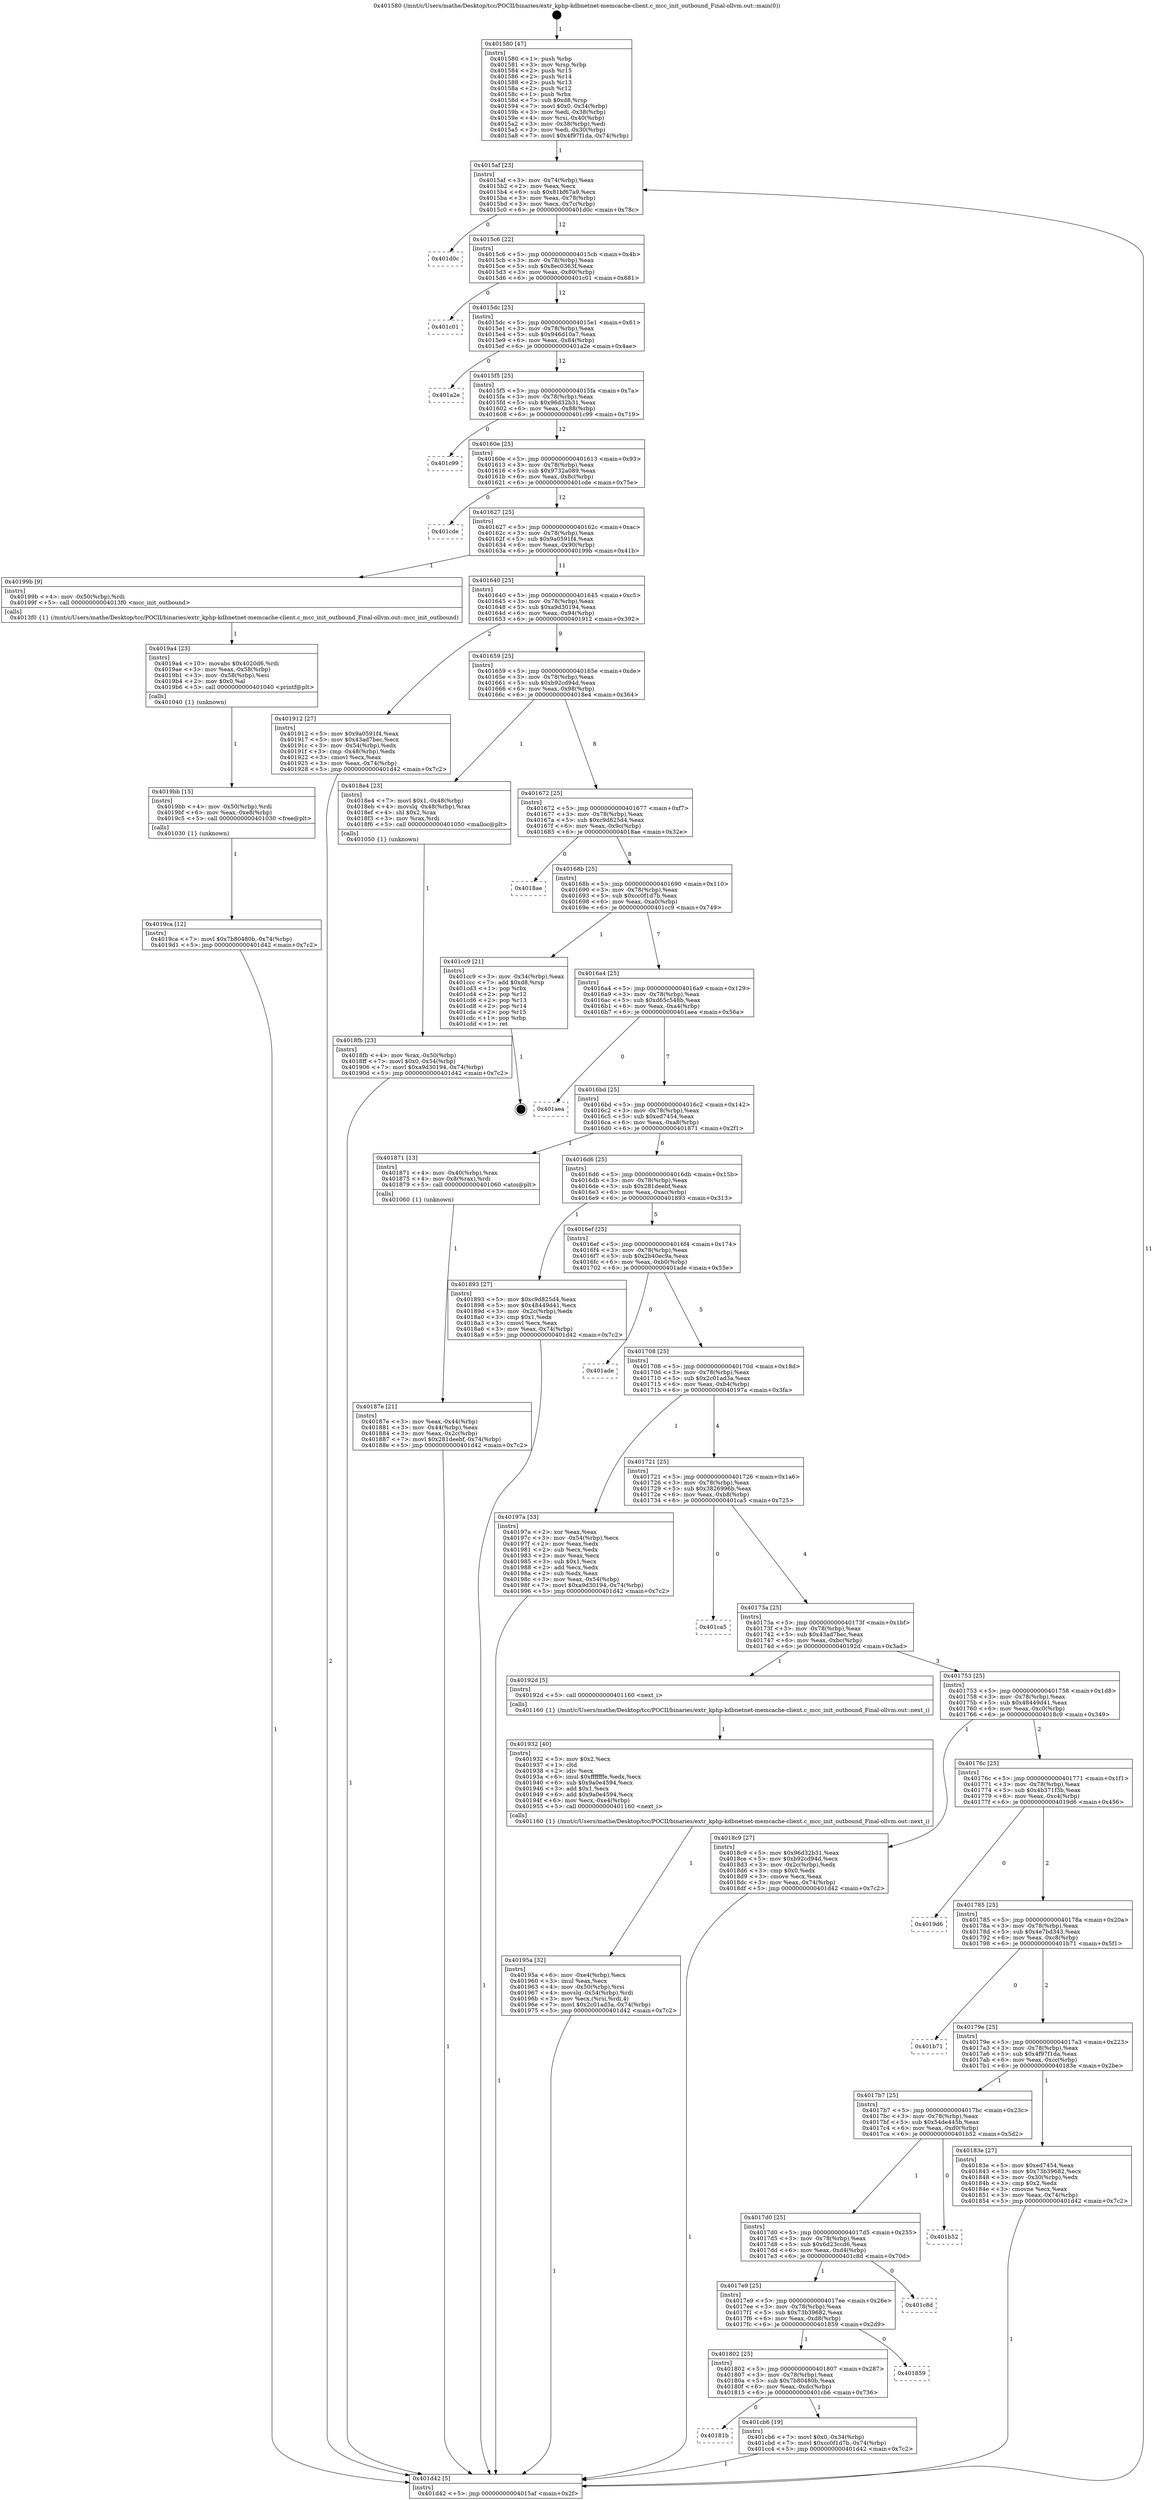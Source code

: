 digraph "0x401580" {
  label = "0x401580 (/mnt/c/Users/mathe/Desktop/tcc/POCII/binaries/extr_kphp-kdbnetnet-memcache-client.c_mcc_init_outbound_Final-ollvm.out::main(0))"
  labelloc = "t"
  node[shape=record]

  Entry [label="",width=0.3,height=0.3,shape=circle,fillcolor=black,style=filled]
  "0x4015af" [label="{
     0x4015af [23]\l
     | [instrs]\l
     &nbsp;&nbsp;0x4015af \<+3\>: mov -0x74(%rbp),%eax\l
     &nbsp;&nbsp;0x4015b2 \<+2\>: mov %eax,%ecx\l
     &nbsp;&nbsp;0x4015b4 \<+6\>: sub $0x81bf67a9,%ecx\l
     &nbsp;&nbsp;0x4015ba \<+3\>: mov %eax,-0x78(%rbp)\l
     &nbsp;&nbsp;0x4015bd \<+3\>: mov %ecx,-0x7c(%rbp)\l
     &nbsp;&nbsp;0x4015c0 \<+6\>: je 0000000000401d0c \<main+0x78c\>\l
  }"]
  "0x401d0c" [label="{
     0x401d0c\l
  }", style=dashed]
  "0x4015c6" [label="{
     0x4015c6 [22]\l
     | [instrs]\l
     &nbsp;&nbsp;0x4015c6 \<+5\>: jmp 00000000004015cb \<main+0x4b\>\l
     &nbsp;&nbsp;0x4015cb \<+3\>: mov -0x78(%rbp),%eax\l
     &nbsp;&nbsp;0x4015ce \<+5\>: sub $0x8ec0363f,%eax\l
     &nbsp;&nbsp;0x4015d3 \<+3\>: mov %eax,-0x80(%rbp)\l
     &nbsp;&nbsp;0x4015d6 \<+6\>: je 0000000000401c01 \<main+0x681\>\l
  }"]
  Exit [label="",width=0.3,height=0.3,shape=circle,fillcolor=black,style=filled,peripheries=2]
  "0x401c01" [label="{
     0x401c01\l
  }", style=dashed]
  "0x4015dc" [label="{
     0x4015dc [25]\l
     | [instrs]\l
     &nbsp;&nbsp;0x4015dc \<+5\>: jmp 00000000004015e1 \<main+0x61\>\l
     &nbsp;&nbsp;0x4015e1 \<+3\>: mov -0x78(%rbp),%eax\l
     &nbsp;&nbsp;0x4015e4 \<+5\>: sub $0x946d10a7,%eax\l
     &nbsp;&nbsp;0x4015e9 \<+6\>: mov %eax,-0x84(%rbp)\l
     &nbsp;&nbsp;0x4015ef \<+6\>: je 0000000000401a2e \<main+0x4ae\>\l
  }"]
  "0x40181b" [label="{
     0x40181b\l
  }", style=dashed]
  "0x401a2e" [label="{
     0x401a2e\l
  }", style=dashed]
  "0x4015f5" [label="{
     0x4015f5 [25]\l
     | [instrs]\l
     &nbsp;&nbsp;0x4015f5 \<+5\>: jmp 00000000004015fa \<main+0x7a\>\l
     &nbsp;&nbsp;0x4015fa \<+3\>: mov -0x78(%rbp),%eax\l
     &nbsp;&nbsp;0x4015fd \<+5\>: sub $0x96d32b31,%eax\l
     &nbsp;&nbsp;0x401602 \<+6\>: mov %eax,-0x88(%rbp)\l
     &nbsp;&nbsp;0x401608 \<+6\>: je 0000000000401c99 \<main+0x719\>\l
  }"]
  "0x401cb6" [label="{
     0x401cb6 [19]\l
     | [instrs]\l
     &nbsp;&nbsp;0x401cb6 \<+7\>: movl $0x0,-0x34(%rbp)\l
     &nbsp;&nbsp;0x401cbd \<+7\>: movl $0xcc0f1d7b,-0x74(%rbp)\l
     &nbsp;&nbsp;0x401cc4 \<+5\>: jmp 0000000000401d42 \<main+0x7c2\>\l
  }"]
  "0x401c99" [label="{
     0x401c99\l
  }", style=dashed]
  "0x40160e" [label="{
     0x40160e [25]\l
     | [instrs]\l
     &nbsp;&nbsp;0x40160e \<+5\>: jmp 0000000000401613 \<main+0x93\>\l
     &nbsp;&nbsp;0x401613 \<+3\>: mov -0x78(%rbp),%eax\l
     &nbsp;&nbsp;0x401616 \<+5\>: sub $0x9732a089,%eax\l
     &nbsp;&nbsp;0x40161b \<+6\>: mov %eax,-0x8c(%rbp)\l
     &nbsp;&nbsp;0x401621 \<+6\>: je 0000000000401cde \<main+0x75e\>\l
  }"]
  "0x401802" [label="{
     0x401802 [25]\l
     | [instrs]\l
     &nbsp;&nbsp;0x401802 \<+5\>: jmp 0000000000401807 \<main+0x287\>\l
     &nbsp;&nbsp;0x401807 \<+3\>: mov -0x78(%rbp),%eax\l
     &nbsp;&nbsp;0x40180a \<+5\>: sub $0x7b80480b,%eax\l
     &nbsp;&nbsp;0x40180f \<+6\>: mov %eax,-0xdc(%rbp)\l
     &nbsp;&nbsp;0x401815 \<+6\>: je 0000000000401cb6 \<main+0x736\>\l
  }"]
  "0x401cde" [label="{
     0x401cde\l
  }", style=dashed]
  "0x401627" [label="{
     0x401627 [25]\l
     | [instrs]\l
     &nbsp;&nbsp;0x401627 \<+5\>: jmp 000000000040162c \<main+0xac\>\l
     &nbsp;&nbsp;0x40162c \<+3\>: mov -0x78(%rbp),%eax\l
     &nbsp;&nbsp;0x40162f \<+5\>: sub $0x9a0591f4,%eax\l
     &nbsp;&nbsp;0x401634 \<+6\>: mov %eax,-0x90(%rbp)\l
     &nbsp;&nbsp;0x40163a \<+6\>: je 000000000040199b \<main+0x41b\>\l
  }"]
  "0x401859" [label="{
     0x401859\l
  }", style=dashed]
  "0x40199b" [label="{
     0x40199b [9]\l
     | [instrs]\l
     &nbsp;&nbsp;0x40199b \<+4\>: mov -0x50(%rbp),%rdi\l
     &nbsp;&nbsp;0x40199f \<+5\>: call 00000000004013f0 \<mcc_init_outbound\>\l
     | [calls]\l
     &nbsp;&nbsp;0x4013f0 \{1\} (/mnt/c/Users/mathe/Desktop/tcc/POCII/binaries/extr_kphp-kdbnetnet-memcache-client.c_mcc_init_outbound_Final-ollvm.out::mcc_init_outbound)\l
  }"]
  "0x401640" [label="{
     0x401640 [25]\l
     | [instrs]\l
     &nbsp;&nbsp;0x401640 \<+5\>: jmp 0000000000401645 \<main+0xc5\>\l
     &nbsp;&nbsp;0x401645 \<+3\>: mov -0x78(%rbp),%eax\l
     &nbsp;&nbsp;0x401648 \<+5\>: sub $0xa9d30194,%eax\l
     &nbsp;&nbsp;0x40164d \<+6\>: mov %eax,-0x94(%rbp)\l
     &nbsp;&nbsp;0x401653 \<+6\>: je 0000000000401912 \<main+0x392\>\l
  }"]
  "0x4017e9" [label="{
     0x4017e9 [25]\l
     | [instrs]\l
     &nbsp;&nbsp;0x4017e9 \<+5\>: jmp 00000000004017ee \<main+0x26e\>\l
     &nbsp;&nbsp;0x4017ee \<+3\>: mov -0x78(%rbp),%eax\l
     &nbsp;&nbsp;0x4017f1 \<+5\>: sub $0x73b39682,%eax\l
     &nbsp;&nbsp;0x4017f6 \<+6\>: mov %eax,-0xd8(%rbp)\l
     &nbsp;&nbsp;0x4017fc \<+6\>: je 0000000000401859 \<main+0x2d9\>\l
  }"]
  "0x401912" [label="{
     0x401912 [27]\l
     | [instrs]\l
     &nbsp;&nbsp;0x401912 \<+5\>: mov $0x9a0591f4,%eax\l
     &nbsp;&nbsp;0x401917 \<+5\>: mov $0x43ad7bec,%ecx\l
     &nbsp;&nbsp;0x40191c \<+3\>: mov -0x54(%rbp),%edx\l
     &nbsp;&nbsp;0x40191f \<+3\>: cmp -0x48(%rbp),%edx\l
     &nbsp;&nbsp;0x401922 \<+3\>: cmovl %ecx,%eax\l
     &nbsp;&nbsp;0x401925 \<+3\>: mov %eax,-0x74(%rbp)\l
     &nbsp;&nbsp;0x401928 \<+5\>: jmp 0000000000401d42 \<main+0x7c2\>\l
  }"]
  "0x401659" [label="{
     0x401659 [25]\l
     | [instrs]\l
     &nbsp;&nbsp;0x401659 \<+5\>: jmp 000000000040165e \<main+0xde\>\l
     &nbsp;&nbsp;0x40165e \<+3\>: mov -0x78(%rbp),%eax\l
     &nbsp;&nbsp;0x401661 \<+5\>: sub $0xb92cd94d,%eax\l
     &nbsp;&nbsp;0x401666 \<+6\>: mov %eax,-0x98(%rbp)\l
     &nbsp;&nbsp;0x40166c \<+6\>: je 00000000004018e4 \<main+0x364\>\l
  }"]
  "0x401c8d" [label="{
     0x401c8d\l
  }", style=dashed]
  "0x4018e4" [label="{
     0x4018e4 [23]\l
     | [instrs]\l
     &nbsp;&nbsp;0x4018e4 \<+7\>: movl $0x1,-0x48(%rbp)\l
     &nbsp;&nbsp;0x4018eb \<+4\>: movslq -0x48(%rbp),%rax\l
     &nbsp;&nbsp;0x4018ef \<+4\>: shl $0x2,%rax\l
     &nbsp;&nbsp;0x4018f3 \<+3\>: mov %rax,%rdi\l
     &nbsp;&nbsp;0x4018f6 \<+5\>: call 0000000000401050 \<malloc@plt\>\l
     | [calls]\l
     &nbsp;&nbsp;0x401050 \{1\} (unknown)\l
  }"]
  "0x401672" [label="{
     0x401672 [25]\l
     | [instrs]\l
     &nbsp;&nbsp;0x401672 \<+5\>: jmp 0000000000401677 \<main+0xf7\>\l
     &nbsp;&nbsp;0x401677 \<+3\>: mov -0x78(%rbp),%eax\l
     &nbsp;&nbsp;0x40167a \<+5\>: sub $0xc9d825d4,%eax\l
     &nbsp;&nbsp;0x40167f \<+6\>: mov %eax,-0x9c(%rbp)\l
     &nbsp;&nbsp;0x401685 \<+6\>: je 00000000004018ae \<main+0x32e\>\l
  }"]
  "0x4017d0" [label="{
     0x4017d0 [25]\l
     | [instrs]\l
     &nbsp;&nbsp;0x4017d0 \<+5\>: jmp 00000000004017d5 \<main+0x255\>\l
     &nbsp;&nbsp;0x4017d5 \<+3\>: mov -0x78(%rbp),%eax\l
     &nbsp;&nbsp;0x4017d8 \<+5\>: sub $0x6d23ccd6,%eax\l
     &nbsp;&nbsp;0x4017dd \<+6\>: mov %eax,-0xd4(%rbp)\l
     &nbsp;&nbsp;0x4017e3 \<+6\>: je 0000000000401c8d \<main+0x70d\>\l
  }"]
  "0x4018ae" [label="{
     0x4018ae\l
  }", style=dashed]
  "0x40168b" [label="{
     0x40168b [25]\l
     | [instrs]\l
     &nbsp;&nbsp;0x40168b \<+5\>: jmp 0000000000401690 \<main+0x110\>\l
     &nbsp;&nbsp;0x401690 \<+3\>: mov -0x78(%rbp),%eax\l
     &nbsp;&nbsp;0x401693 \<+5\>: sub $0xcc0f1d7b,%eax\l
     &nbsp;&nbsp;0x401698 \<+6\>: mov %eax,-0xa0(%rbp)\l
     &nbsp;&nbsp;0x40169e \<+6\>: je 0000000000401cc9 \<main+0x749\>\l
  }"]
  "0x401b52" [label="{
     0x401b52\l
  }", style=dashed]
  "0x401cc9" [label="{
     0x401cc9 [21]\l
     | [instrs]\l
     &nbsp;&nbsp;0x401cc9 \<+3\>: mov -0x34(%rbp),%eax\l
     &nbsp;&nbsp;0x401ccc \<+7\>: add $0xd8,%rsp\l
     &nbsp;&nbsp;0x401cd3 \<+1\>: pop %rbx\l
     &nbsp;&nbsp;0x401cd4 \<+2\>: pop %r12\l
     &nbsp;&nbsp;0x401cd6 \<+2\>: pop %r13\l
     &nbsp;&nbsp;0x401cd8 \<+2\>: pop %r14\l
     &nbsp;&nbsp;0x401cda \<+2\>: pop %r15\l
     &nbsp;&nbsp;0x401cdc \<+1\>: pop %rbp\l
     &nbsp;&nbsp;0x401cdd \<+1\>: ret\l
  }"]
  "0x4016a4" [label="{
     0x4016a4 [25]\l
     | [instrs]\l
     &nbsp;&nbsp;0x4016a4 \<+5\>: jmp 00000000004016a9 \<main+0x129\>\l
     &nbsp;&nbsp;0x4016a9 \<+3\>: mov -0x78(%rbp),%eax\l
     &nbsp;&nbsp;0x4016ac \<+5\>: sub $0xd65c548b,%eax\l
     &nbsp;&nbsp;0x4016b1 \<+6\>: mov %eax,-0xa4(%rbp)\l
     &nbsp;&nbsp;0x4016b7 \<+6\>: je 0000000000401aea \<main+0x56a\>\l
  }"]
  "0x4019ca" [label="{
     0x4019ca [12]\l
     | [instrs]\l
     &nbsp;&nbsp;0x4019ca \<+7\>: movl $0x7b80480b,-0x74(%rbp)\l
     &nbsp;&nbsp;0x4019d1 \<+5\>: jmp 0000000000401d42 \<main+0x7c2\>\l
  }"]
  "0x401aea" [label="{
     0x401aea\l
  }", style=dashed]
  "0x4016bd" [label="{
     0x4016bd [25]\l
     | [instrs]\l
     &nbsp;&nbsp;0x4016bd \<+5\>: jmp 00000000004016c2 \<main+0x142\>\l
     &nbsp;&nbsp;0x4016c2 \<+3\>: mov -0x78(%rbp),%eax\l
     &nbsp;&nbsp;0x4016c5 \<+5\>: sub $0xed7454,%eax\l
     &nbsp;&nbsp;0x4016ca \<+6\>: mov %eax,-0xa8(%rbp)\l
     &nbsp;&nbsp;0x4016d0 \<+6\>: je 0000000000401871 \<main+0x2f1\>\l
  }"]
  "0x4019bb" [label="{
     0x4019bb [15]\l
     | [instrs]\l
     &nbsp;&nbsp;0x4019bb \<+4\>: mov -0x50(%rbp),%rdi\l
     &nbsp;&nbsp;0x4019bf \<+6\>: mov %eax,-0xe8(%rbp)\l
     &nbsp;&nbsp;0x4019c5 \<+5\>: call 0000000000401030 \<free@plt\>\l
     | [calls]\l
     &nbsp;&nbsp;0x401030 \{1\} (unknown)\l
  }"]
  "0x401871" [label="{
     0x401871 [13]\l
     | [instrs]\l
     &nbsp;&nbsp;0x401871 \<+4\>: mov -0x40(%rbp),%rax\l
     &nbsp;&nbsp;0x401875 \<+4\>: mov 0x8(%rax),%rdi\l
     &nbsp;&nbsp;0x401879 \<+5\>: call 0000000000401060 \<atoi@plt\>\l
     | [calls]\l
     &nbsp;&nbsp;0x401060 \{1\} (unknown)\l
  }"]
  "0x4016d6" [label="{
     0x4016d6 [25]\l
     | [instrs]\l
     &nbsp;&nbsp;0x4016d6 \<+5\>: jmp 00000000004016db \<main+0x15b\>\l
     &nbsp;&nbsp;0x4016db \<+3\>: mov -0x78(%rbp),%eax\l
     &nbsp;&nbsp;0x4016de \<+5\>: sub $0x281deebf,%eax\l
     &nbsp;&nbsp;0x4016e3 \<+6\>: mov %eax,-0xac(%rbp)\l
     &nbsp;&nbsp;0x4016e9 \<+6\>: je 0000000000401893 \<main+0x313\>\l
  }"]
  "0x4019a4" [label="{
     0x4019a4 [23]\l
     | [instrs]\l
     &nbsp;&nbsp;0x4019a4 \<+10\>: movabs $0x4020d6,%rdi\l
     &nbsp;&nbsp;0x4019ae \<+3\>: mov %eax,-0x58(%rbp)\l
     &nbsp;&nbsp;0x4019b1 \<+3\>: mov -0x58(%rbp),%esi\l
     &nbsp;&nbsp;0x4019b4 \<+2\>: mov $0x0,%al\l
     &nbsp;&nbsp;0x4019b6 \<+5\>: call 0000000000401040 \<printf@plt\>\l
     | [calls]\l
     &nbsp;&nbsp;0x401040 \{1\} (unknown)\l
  }"]
  "0x401893" [label="{
     0x401893 [27]\l
     | [instrs]\l
     &nbsp;&nbsp;0x401893 \<+5\>: mov $0xc9d825d4,%eax\l
     &nbsp;&nbsp;0x401898 \<+5\>: mov $0x48449d41,%ecx\l
     &nbsp;&nbsp;0x40189d \<+3\>: mov -0x2c(%rbp),%edx\l
     &nbsp;&nbsp;0x4018a0 \<+3\>: cmp $0x1,%edx\l
     &nbsp;&nbsp;0x4018a3 \<+3\>: cmovl %ecx,%eax\l
     &nbsp;&nbsp;0x4018a6 \<+3\>: mov %eax,-0x74(%rbp)\l
     &nbsp;&nbsp;0x4018a9 \<+5\>: jmp 0000000000401d42 \<main+0x7c2\>\l
  }"]
  "0x4016ef" [label="{
     0x4016ef [25]\l
     | [instrs]\l
     &nbsp;&nbsp;0x4016ef \<+5\>: jmp 00000000004016f4 \<main+0x174\>\l
     &nbsp;&nbsp;0x4016f4 \<+3\>: mov -0x78(%rbp),%eax\l
     &nbsp;&nbsp;0x4016f7 \<+5\>: sub $0x2b40ec9a,%eax\l
     &nbsp;&nbsp;0x4016fc \<+6\>: mov %eax,-0xb0(%rbp)\l
     &nbsp;&nbsp;0x401702 \<+6\>: je 0000000000401ade \<main+0x55e\>\l
  }"]
  "0x40195a" [label="{
     0x40195a [32]\l
     | [instrs]\l
     &nbsp;&nbsp;0x40195a \<+6\>: mov -0xe4(%rbp),%ecx\l
     &nbsp;&nbsp;0x401960 \<+3\>: imul %eax,%ecx\l
     &nbsp;&nbsp;0x401963 \<+4\>: mov -0x50(%rbp),%rsi\l
     &nbsp;&nbsp;0x401967 \<+4\>: movslq -0x54(%rbp),%rdi\l
     &nbsp;&nbsp;0x40196b \<+3\>: mov %ecx,(%rsi,%rdi,4)\l
     &nbsp;&nbsp;0x40196e \<+7\>: movl $0x2c01ad3a,-0x74(%rbp)\l
     &nbsp;&nbsp;0x401975 \<+5\>: jmp 0000000000401d42 \<main+0x7c2\>\l
  }"]
  "0x401ade" [label="{
     0x401ade\l
  }", style=dashed]
  "0x401708" [label="{
     0x401708 [25]\l
     | [instrs]\l
     &nbsp;&nbsp;0x401708 \<+5\>: jmp 000000000040170d \<main+0x18d\>\l
     &nbsp;&nbsp;0x40170d \<+3\>: mov -0x78(%rbp),%eax\l
     &nbsp;&nbsp;0x401710 \<+5\>: sub $0x2c01ad3a,%eax\l
     &nbsp;&nbsp;0x401715 \<+6\>: mov %eax,-0xb4(%rbp)\l
     &nbsp;&nbsp;0x40171b \<+6\>: je 000000000040197a \<main+0x3fa\>\l
  }"]
  "0x401932" [label="{
     0x401932 [40]\l
     | [instrs]\l
     &nbsp;&nbsp;0x401932 \<+5\>: mov $0x2,%ecx\l
     &nbsp;&nbsp;0x401937 \<+1\>: cltd\l
     &nbsp;&nbsp;0x401938 \<+2\>: idiv %ecx\l
     &nbsp;&nbsp;0x40193a \<+6\>: imul $0xfffffffe,%edx,%ecx\l
     &nbsp;&nbsp;0x401940 \<+6\>: sub $0x9a0e4594,%ecx\l
     &nbsp;&nbsp;0x401946 \<+3\>: add $0x1,%ecx\l
     &nbsp;&nbsp;0x401949 \<+6\>: add $0x9a0e4594,%ecx\l
     &nbsp;&nbsp;0x40194f \<+6\>: mov %ecx,-0xe4(%rbp)\l
     &nbsp;&nbsp;0x401955 \<+5\>: call 0000000000401160 \<next_i\>\l
     | [calls]\l
     &nbsp;&nbsp;0x401160 \{1\} (/mnt/c/Users/mathe/Desktop/tcc/POCII/binaries/extr_kphp-kdbnetnet-memcache-client.c_mcc_init_outbound_Final-ollvm.out::next_i)\l
  }"]
  "0x40197a" [label="{
     0x40197a [33]\l
     | [instrs]\l
     &nbsp;&nbsp;0x40197a \<+2\>: xor %eax,%eax\l
     &nbsp;&nbsp;0x40197c \<+3\>: mov -0x54(%rbp),%ecx\l
     &nbsp;&nbsp;0x40197f \<+2\>: mov %eax,%edx\l
     &nbsp;&nbsp;0x401981 \<+2\>: sub %ecx,%edx\l
     &nbsp;&nbsp;0x401983 \<+2\>: mov %eax,%ecx\l
     &nbsp;&nbsp;0x401985 \<+3\>: sub $0x1,%ecx\l
     &nbsp;&nbsp;0x401988 \<+2\>: add %ecx,%edx\l
     &nbsp;&nbsp;0x40198a \<+2\>: sub %edx,%eax\l
     &nbsp;&nbsp;0x40198c \<+3\>: mov %eax,-0x54(%rbp)\l
     &nbsp;&nbsp;0x40198f \<+7\>: movl $0xa9d30194,-0x74(%rbp)\l
     &nbsp;&nbsp;0x401996 \<+5\>: jmp 0000000000401d42 \<main+0x7c2\>\l
  }"]
  "0x401721" [label="{
     0x401721 [25]\l
     | [instrs]\l
     &nbsp;&nbsp;0x401721 \<+5\>: jmp 0000000000401726 \<main+0x1a6\>\l
     &nbsp;&nbsp;0x401726 \<+3\>: mov -0x78(%rbp),%eax\l
     &nbsp;&nbsp;0x401729 \<+5\>: sub $0x3826996b,%eax\l
     &nbsp;&nbsp;0x40172e \<+6\>: mov %eax,-0xb8(%rbp)\l
     &nbsp;&nbsp;0x401734 \<+6\>: je 0000000000401ca5 \<main+0x725\>\l
  }"]
  "0x4018fb" [label="{
     0x4018fb [23]\l
     | [instrs]\l
     &nbsp;&nbsp;0x4018fb \<+4\>: mov %rax,-0x50(%rbp)\l
     &nbsp;&nbsp;0x4018ff \<+7\>: movl $0x0,-0x54(%rbp)\l
     &nbsp;&nbsp;0x401906 \<+7\>: movl $0xa9d30194,-0x74(%rbp)\l
     &nbsp;&nbsp;0x40190d \<+5\>: jmp 0000000000401d42 \<main+0x7c2\>\l
  }"]
  "0x401ca5" [label="{
     0x401ca5\l
  }", style=dashed]
  "0x40173a" [label="{
     0x40173a [25]\l
     | [instrs]\l
     &nbsp;&nbsp;0x40173a \<+5\>: jmp 000000000040173f \<main+0x1bf\>\l
     &nbsp;&nbsp;0x40173f \<+3\>: mov -0x78(%rbp),%eax\l
     &nbsp;&nbsp;0x401742 \<+5\>: sub $0x43ad7bec,%eax\l
     &nbsp;&nbsp;0x401747 \<+6\>: mov %eax,-0xbc(%rbp)\l
     &nbsp;&nbsp;0x40174d \<+6\>: je 000000000040192d \<main+0x3ad\>\l
  }"]
  "0x40187e" [label="{
     0x40187e [21]\l
     | [instrs]\l
     &nbsp;&nbsp;0x40187e \<+3\>: mov %eax,-0x44(%rbp)\l
     &nbsp;&nbsp;0x401881 \<+3\>: mov -0x44(%rbp),%eax\l
     &nbsp;&nbsp;0x401884 \<+3\>: mov %eax,-0x2c(%rbp)\l
     &nbsp;&nbsp;0x401887 \<+7\>: movl $0x281deebf,-0x74(%rbp)\l
     &nbsp;&nbsp;0x40188e \<+5\>: jmp 0000000000401d42 \<main+0x7c2\>\l
  }"]
  "0x40192d" [label="{
     0x40192d [5]\l
     | [instrs]\l
     &nbsp;&nbsp;0x40192d \<+5\>: call 0000000000401160 \<next_i\>\l
     | [calls]\l
     &nbsp;&nbsp;0x401160 \{1\} (/mnt/c/Users/mathe/Desktop/tcc/POCII/binaries/extr_kphp-kdbnetnet-memcache-client.c_mcc_init_outbound_Final-ollvm.out::next_i)\l
  }"]
  "0x401753" [label="{
     0x401753 [25]\l
     | [instrs]\l
     &nbsp;&nbsp;0x401753 \<+5\>: jmp 0000000000401758 \<main+0x1d8\>\l
     &nbsp;&nbsp;0x401758 \<+3\>: mov -0x78(%rbp),%eax\l
     &nbsp;&nbsp;0x40175b \<+5\>: sub $0x48449d41,%eax\l
     &nbsp;&nbsp;0x401760 \<+6\>: mov %eax,-0xc0(%rbp)\l
     &nbsp;&nbsp;0x401766 \<+6\>: je 00000000004018c9 \<main+0x349\>\l
  }"]
  "0x401580" [label="{
     0x401580 [47]\l
     | [instrs]\l
     &nbsp;&nbsp;0x401580 \<+1\>: push %rbp\l
     &nbsp;&nbsp;0x401581 \<+3\>: mov %rsp,%rbp\l
     &nbsp;&nbsp;0x401584 \<+2\>: push %r15\l
     &nbsp;&nbsp;0x401586 \<+2\>: push %r14\l
     &nbsp;&nbsp;0x401588 \<+2\>: push %r13\l
     &nbsp;&nbsp;0x40158a \<+2\>: push %r12\l
     &nbsp;&nbsp;0x40158c \<+1\>: push %rbx\l
     &nbsp;&nbsp;0x40158d \<+7\>: sub $0xd8,%rsp\l
     &nbsp;&nbsp;0x401594 \<+7\>: movl $0x0,-0x34(%rbp)\l
     &nbsp;&nbsp;0x40159b \<+3\>: mov %edi,-0x38(%rbp)\l
     &nbsp;&nbsp;0x40159e \<+4\>: mov %rsi,-0x40(%rbp)\l
     &nbsp;&nbsp;0x4015a2 \<+3\>: mov -0x38(%rbp),%edi\l
     &nbsp;&nbsp;0x4015a5 \<+3\>: mov %edi,-0x30(%rbp)\l
     &nbsp;&nbsp;0x4015a8 \<+7\>: movl $0x4f97f1da,-0x74(%rbp)\l
  }"]
  "0x4018c9" [label="{
     0x4018c9 [27]\l
     | [instrs]\l
     &nbsp;&nbsp;0x4018c9 \<+5\>: mov $0x96d32b31,%eax\l
     &nbsp;&nbsp;0x4018ce \<+5\>: mov $0xb92cd94d,%ecx\l
     &nbsp;&nbsp;0x4018d3 \<+3\>: mov -0x2c(%rbp),%edx\l
     &nbsp;&nbsp;0x4018d6 \<+3\>: cmp $0x0,%edx\l
     &nbsp;&nbsp;0x4018d9 \<+3\>: cmove %ecx,%eax\l
     &nbsp;&nbsp;0x4018dc \<+3\>: mov %eax,-0x74(%rbp)\l
     &nbsp;&nbsp;0x4018df \<+5\>: jmp 0000000000401d42 \<main+0x7c2\>\l
  }"]
  "0x40176c" [label="{
     0x40176c [25]\l
     | [instrs]\l
     &nbsp;&nbsp;0x40176c \<+5\>: jmp 0000000000401771 \<main+0x1f1\>\l
     &nbsp;&nbsp;0x401771 \<+3\>: mov -0x78(%rbp),%eax\l
     &nbsp;&nbsp;0x401774 \<+5\>: sub $0x4b371f3b,%eax\l
     &nbsp;&nbsp;0x401779 \<+6\>: mov %eax,-0xc4(%rbp)\l
     &nbsp;&nbsp;0x40177f \<+6\>: je 00000000004019d6 \<main+0x456\>\l
  }"]
  "0x401d42" [label="{
     0x401d42 [5]\l
     | [instrs]\l
     &nbsp;&nbsp;0x401d42 \<+5\>: jmp 00000000004015af \<main+0x2f\>\l
  }"]
  "0x4019d6" [label="{
     0x4019d6\l
  }", style=dashed]
  "0x401785" [label="{
     0x401785 [25]\l
     | [instrs]\l
     &nbsp;&nbsp;0x401785 \<+5\>: jmp 000000000040178a \<main+0x20a\>\l
     &nbsp;&nbsp;0x40178a \<+3\>: mov -0x78(%rbp),%eax\l
     &nbsp;&nbsp;0x40178d \<+5\>: sub $0x4e7bd343,%eax\l
     &nbsp;&nbsp;0x401792 \<+6\>: mov %eax,-0xc8(%rbp)\l
     &nbsp;&nbsp;0x401798 \<+6\>: je 0000000000401b71 \<main+0x5f1\>\l
  }"]
  "0x4017b7" [label="{
     0x4017b7 [25]\l
     | [instrs]\l
     &nbsp;&nbsp;0x4017b7 \<+5\>: jmp 00000000004017bc \<main+0x23c\>\l
     &nbsp;&nbsp;0x4017bc \<+3\>: mov -0x78(%rbp),%eax\l
     &nbsp;&nbsp;0x4017bf \<+5\>: sub $0x54de445b,%eax\l
     &nbsp;&nbsp;0x4017c4 \<+6\>: mov %eax,-0xd0(%rbp)\l
     &nbsp;&nbsp;0x4017ca \<+6\>: je 0000000000401b52 \<main+0x5d2\>\l
  }"]
  "0x401b71" [label="{
     0x401b71\l
  }", style=dashed]
  "0x40179e" [label="{
     0x40179e [25]\l
     | [instrs]\l
     &nbsp;&nbsp;0x40179e \<+5\>: jmp 00000000004017a3 \<main+0x223\>\l
     &nbsp;&nbsp;0x4017a3 \<+3\>: mov -0x78(%rbp),%eax\l
     &nbsp;&nbsp;0x4017a6 \<+5\>: sub $0x4f97f1da,%eax\l
     &nbsp;&nbsp;0x4017ab \<+6\>: mov %eax,-0xcc(%rbp)\l
     &nbsp;&nbsp;0x4017b1 \<+6\>: je 000000000040183e \<main+0x2be\>\l
  }"]
  "0x40183e" [label="{
     0x40183e [27]\l
     | [instrs]\l
     &nbsp;&nbsp;0x40183e \<+5\>: mov $0xed7454,%eax\l
     &nbsp;&nbsp;0x401843 \<+5\>: mov $0x73b39682,%ecx\l
     &nbsp;&nbsp;0x401848 \<+3\>: mov -0x30(%rbp),%edx\l
     &nbsp;&nbsp;0x40184b \<+3\>: cmp $0x2,%edx\l
     &nbsp;&nbsp;0x40184e \<+3\>: cmovne %ecx,%eax\l
     &nbsp;&nbsp;0x401851 \<+3\>: mov %eax,-0x74(%rbp)\l
     &nbsp;&nbsp;0x401854 \<+5\>: jmp 0000000000401d42 \<main+0x7c2\>\l
  }"]
  Entry -> "0x401580" [label=" 1"]
  "0x4015af" -> "0x401d0c" [label=" 0"]
  "0x4015af" -> "0x4015c6" [label=" 12"]
  "0x401cc9" -> Exit [label=" 1"]
  "0x4015c6" -> "0x401c01" [label=" 0"]
  "0x4015c6" -> "0x4015dc" [label=" 12"]
  "0x401cb6" -> "0x401d42" [label=" 1"]
  "0x4015dc" -> "0x401a2e" [label=" 0"]
  "0x4015dc" -> "0x4015f5" [label=" 12"]
  "0x401802" -> "0x40181b" [label=" 0"]
  "0x4015f5" -> "0x401c99" [label=" 0"]
  "0x4015f5" -> "0x40160e" [label=" 12"]
  "0x401802" -> "0x401cb6" [label=" 1"]
  "0x40160e" -> "0x401cde" [label=" 0"]
  "0x40160e" -> "0x401627" [label=" 12"]
  "0x4017e9" -> "0x401802" [label=" 1"]
  "0x401627" -> "0x40199b" [label=" 1"]
  "0x401627" -> "0x401640" [label=" 11"]
  "0x4017e9" -> "0x401859" [label=" 0"]
  "0x401640" -> "0x401912" [label=" 2"]
  "0x401640" -> "0x401659" [label=" 9"]
  "0x4017d0" -> "0x4017e9" [label=" 1"]
  "0x401659" -> "0x4018e4" [label=" 1"]
  "0x401659" -> "0x401672" [label=" 8"]
  "0x4017d0" -> "0x401c8d" [label=" 0"]
  "0x401672" -> "0x4018ae" [label=" 0"]
  "0x401672" -> "0x40168b" [label=" 8"]
  "0x4017b7" -> "0x4017d0" [label=" 1"]
  "0x40168b" -> "0x401cc9" [label=" 1"]
  "0x40168b" -> "0x4016a4" [label=" 7"]
  "0x4017b7" -> "0x401b52" [label=" 0"]
  "0x4016a4" -> "0x401aea" [label=" 0"]
  "0x4016a4" -> "0x4016bd" [label=" 7"]
  "0x4019ca" -> "0x401d42" [label=" 1"]
  "0x4016bd" -> "0x401871" [label=" 1"]
  "0x4016bd" -> "0x4016d6" [label=" 6"]
  "0x4019bb" -> "0x4019ca" [label=" 1"]
  "0x4016d6" -> "0x401893" [label=" 1"]
  "0x4016d6" -> "0x4016ef" [label=" 5"]
  "0x4019a4" -> "0x4019bb" [label=" 1"]
  "0x4016ef" -> "0x401ade" [label=" 0"]
  "0x4016ef" -> "0x401708" [label=" 5"]
  "0x40199b" -> "0x4019a4" [label=" 1"]
  "0x401708" -> "0x40197a" [label=" 1"]
  "0x401708" -> "0x401721" [label=" 4"]
  "0x40197a" -> "0x401d42" [label=" 1"]
  "0x401721" -> "0x401ca5" [label=" 0"]
  "0x401721" -> "0x40173a" [label=" 4"]
  "0x40195a" -> "0x401d42" [label=" 1"]
  "0x40173a" -> "0x40192d" [label=" 1"]
  "0x40173a" -> "0x401753" [label=" 3"]
  "0x401932" -> "0x40195a" [label=" 1"]
  "0x401753" -> "0x4018c9" [label=" 1"]
  "0x401753" -> "0x40176c" [label=" 2"]
  "0x40192d" -> "0x401932" [label=" 1"]
  "0x40176c" -> "0x4019d6" [label=" 0"]
  "0x40176c" -> "0x401785" [label=" 2"]
  "0x401912" -> "0x401d42" [label=" 2"]
  "0x401785" -> "0x401b71" [label=" 0"]
  "0x401785" -> "0x40179e" [label=" 2"]
  "0x4018fb" -> "0x401d42" [label=" 1"]
  "0x40179e" -> "0x40183e" [label=" 1"]
  "0x40179e" -> "0x4017b7" [label=" 1"]
  "0x40183e" -> "0x401d42" [label=" 1"]
  "0x401580" -> "0x4015af" [label=" 1"]
  "0x401d42" -> "0x4015af" [label=" 11"]
  "0x401871" -> "0x40187e" [label=" 1"]
  "0x40187e" -> "0x401d42" [label=" 1"]
  "0x401893" -> "0x401d42" [label=" 1"]
  "0x4018c9" -> "0x401d42" [label=" 1"]
  "0x4018e4" -> "0x4018fb" [label=" 1"]
}
